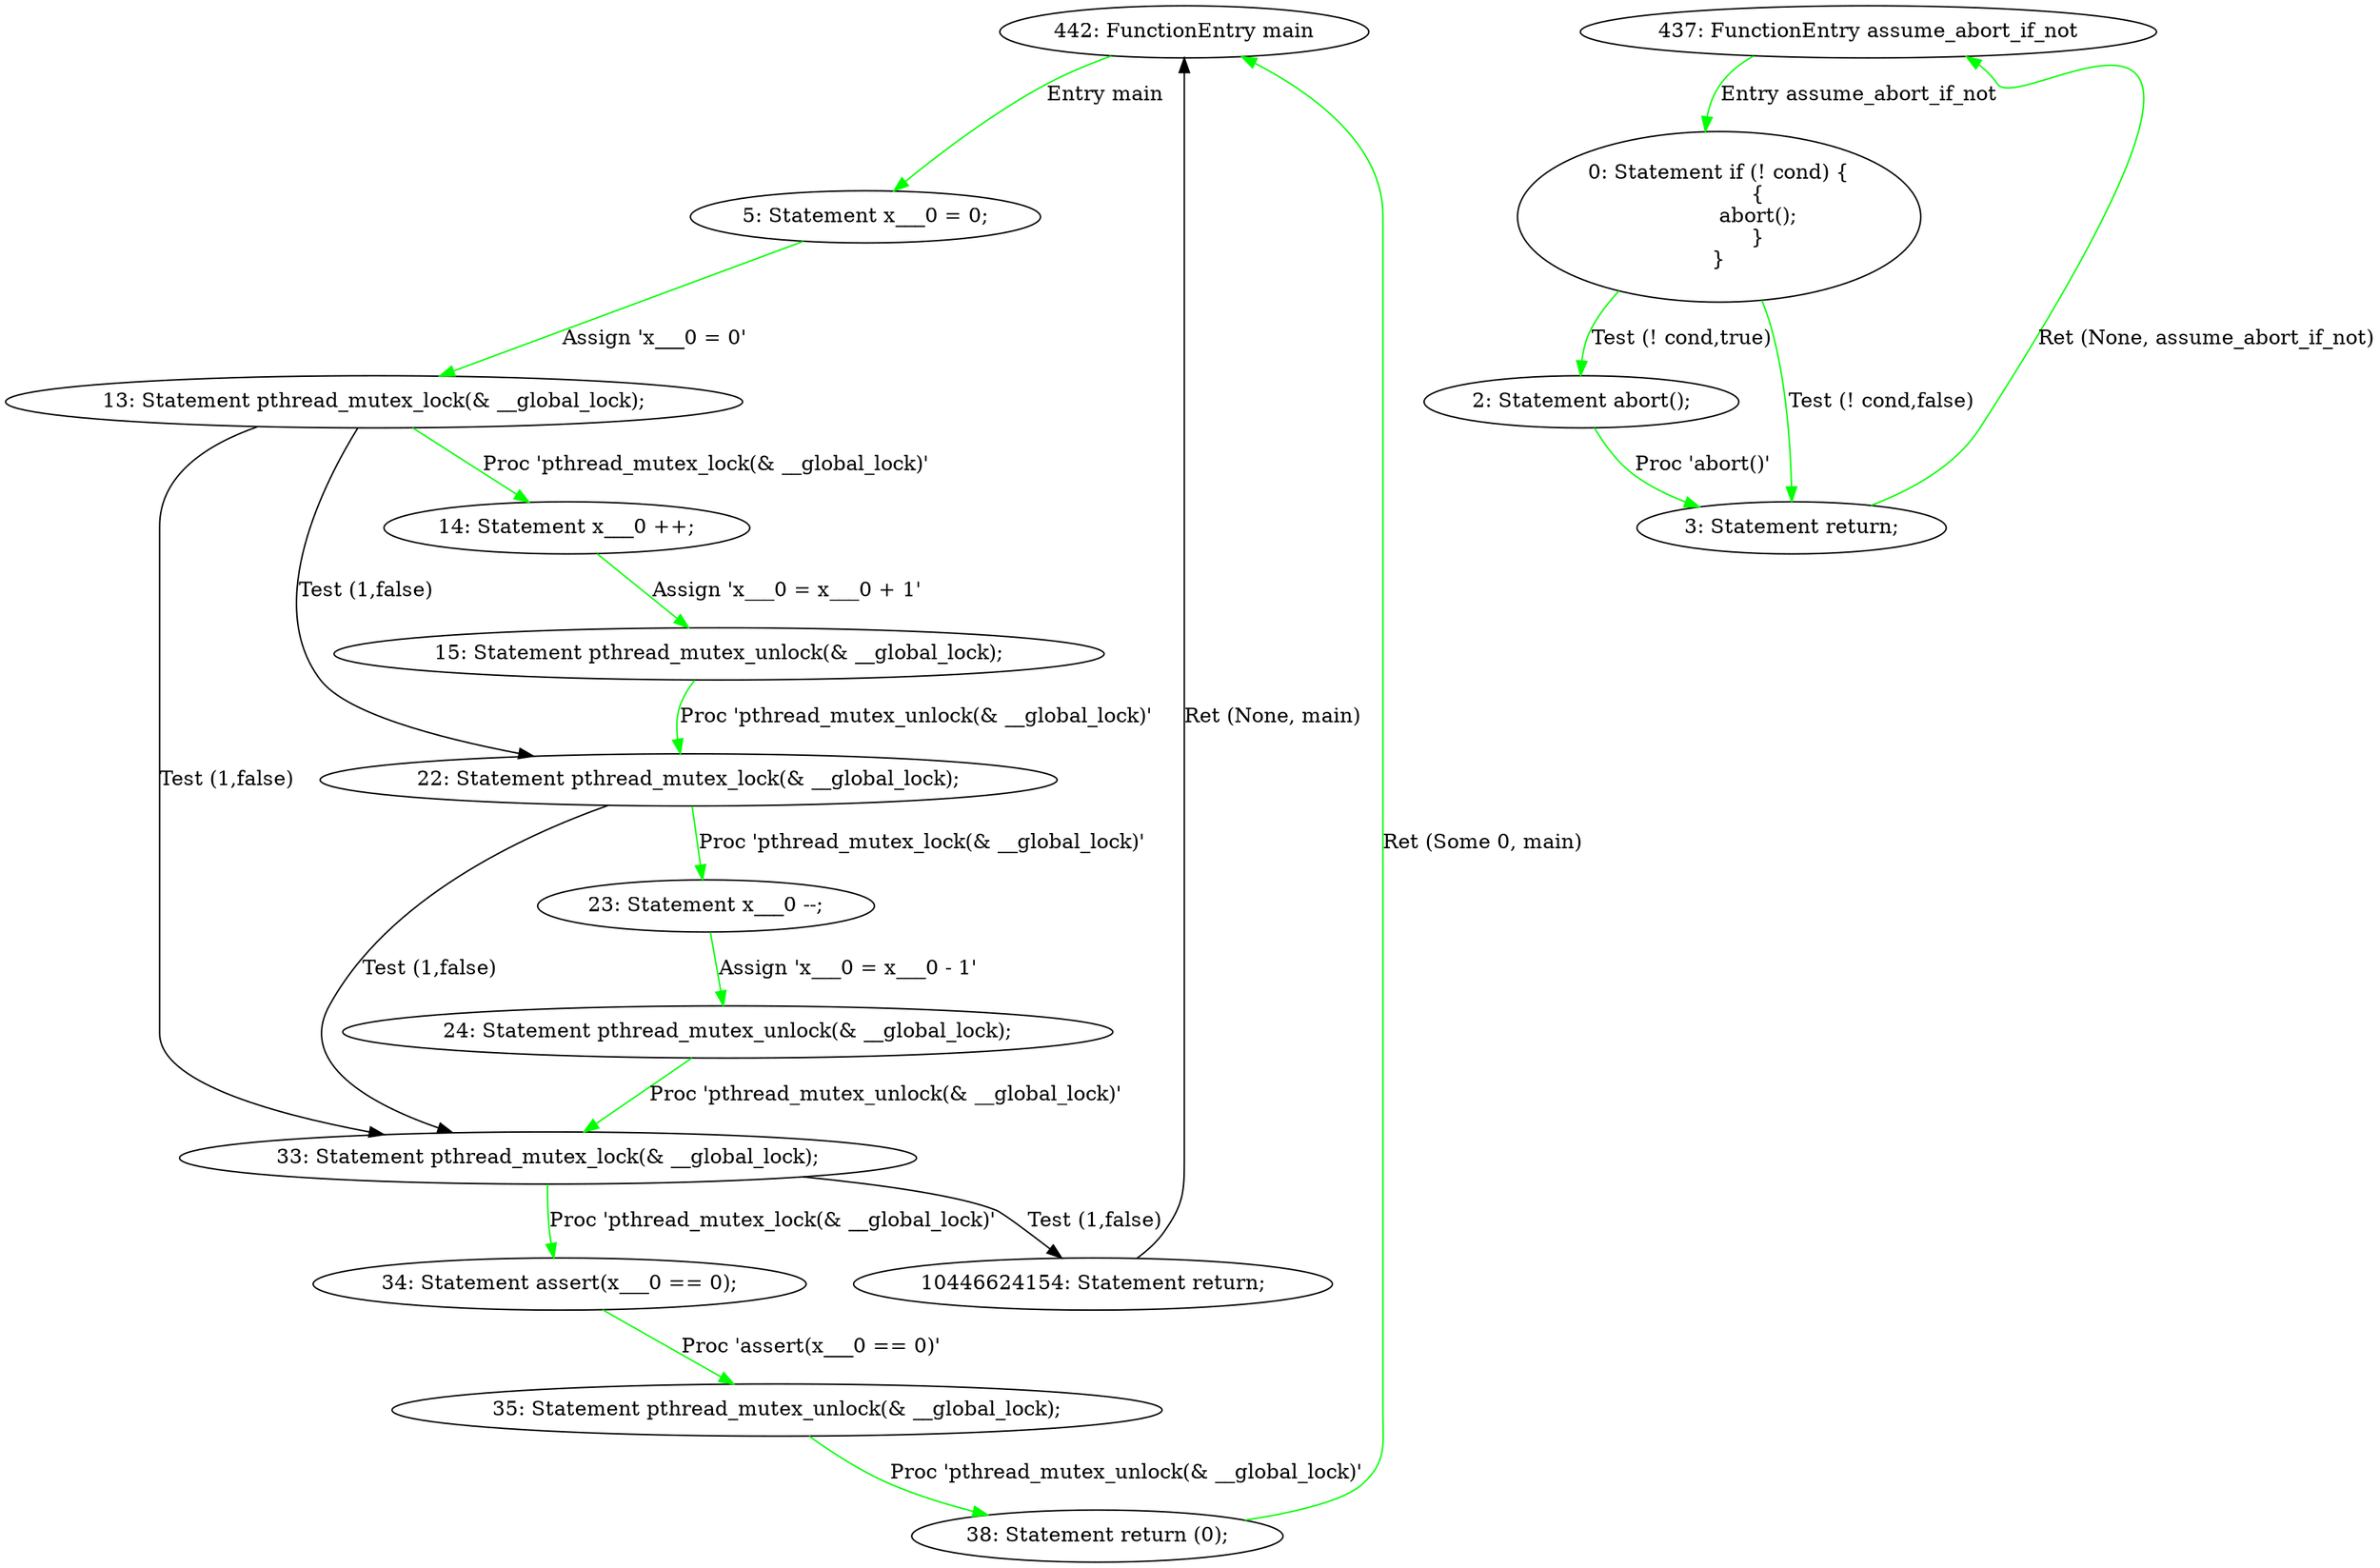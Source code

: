 digraph cfg {
442 -> 5 [ label = "Entry main", color = "green" ];
442[label="442: FunctionEntry main"];
5 -> 13 [ label = "Assign 'x___0 = 0' ", color = "green" ];
5[label="5: Statement x___0 = 0;"];
13 -> 33 [ label = "Test (1,false)", color = "black" ];
13[label="13: Statement pthread_mutex_lock(& __global_lock);"];
13 -> 22 [ label = "Test (1,false)", color = "black" ];
13[label="13: Statement pthread_mutex_lock(& __global_lock);"];
13 -> 14 [ label = "Proc 'pthread_mutex_lock(& __global_lock)'", color = "green" ];
13[label="13: Statement pthread_mutex_lock(& __global_lock);"];
33 -> 10446624154 [ label = "Test (1,false)", color = "black" ];
33[label="33: Statement pthread_mutex_lock(& __global_lock);"];
33 -> 34 [ label = "Proc 'pthread_mutex_lock(& __global_lock)'", color = "green" ];
33[label="33: Statement pthread_mutex_lock(& __global_lock);"];
10446624154 -> 442 [ label = "Ret (None, main)", color = "black" ];
10446624154[label="10446624154: Statement return;"];
34 -> 35 [ label = "Proc 'assert(x___0 == 0)'", color = "green" ];
34[label="34: Statement assert(x___0 == 0);"];
35 -> 38 [ label = "Proc 'pthread_mutex_unlock(& __global_lock)'", color = "green" ];
35[label="35: Statement pthread_mutex_unlock(& __global_lock);"];
38 -> 442 [ label = "Ret (Some 0, main)", color = "green" ];
38[label="38: Statement return (0);"];
22 -> 33 [ label = "Test (1,false)", color = "black" ];
22[label="22: Statement pthread_mutex_lock(& __global_lock);"];
22 -> 23 [ label = "Proc 'pthread_mutex_lock(& __global_lock)'", color = "green" ];
22[label="22: Statement pthread_mutex_lock(& __global_lock);"];
23 -> 24 [ label = "Assign 'x___0 = x___0 - 1' ", color = "green" ];
23[label="23: Statement x___0 --;"];
24 -> 33 [ label = "Proc 'pthread_mutex_unlock(& __global_lock)'", color = "green" ];
24[label="24: Statement pthread_mutex_unlock(& __global_lock);"];
14 -> 15 [ label = "Assign 'x___0 = x___0 + 1' ", color = "green" ];
14[label="14: Statement x___0 ++;"];
15 -> 22 [ label = "Proc 'pthread_mutex_unlock(& __global_lock)'", color = "green" ];
15[label="15: Statement pthread_mutex_unlock(& __global_lock);"];
437 -> 0 [ label = "Entry assume_abort_if_not", color = "green" ];
437[label="437: FunctionEntry assume_abort_if_not"];
0 -> 2 [ label = "Test (! cond,true)", color = "green" ];
0[label="0: Statement if (! cond) {
            {
            abort();
            }
}"];
0 -> 3 [ label = "Test (! cond,false)", color = "green" ];
0[label="0: Statement if (! cond) {
            {
            abort();
            }
}"];
2 -> 3 [ label = "Proc 'abort()'", color = "green" ];
2[label="2: Statement abort();"];
3 -> 437 [ label = "Ret (None, assume_abort_if_not)", color = "green" ];
3[label="3: Statement return;"];
}